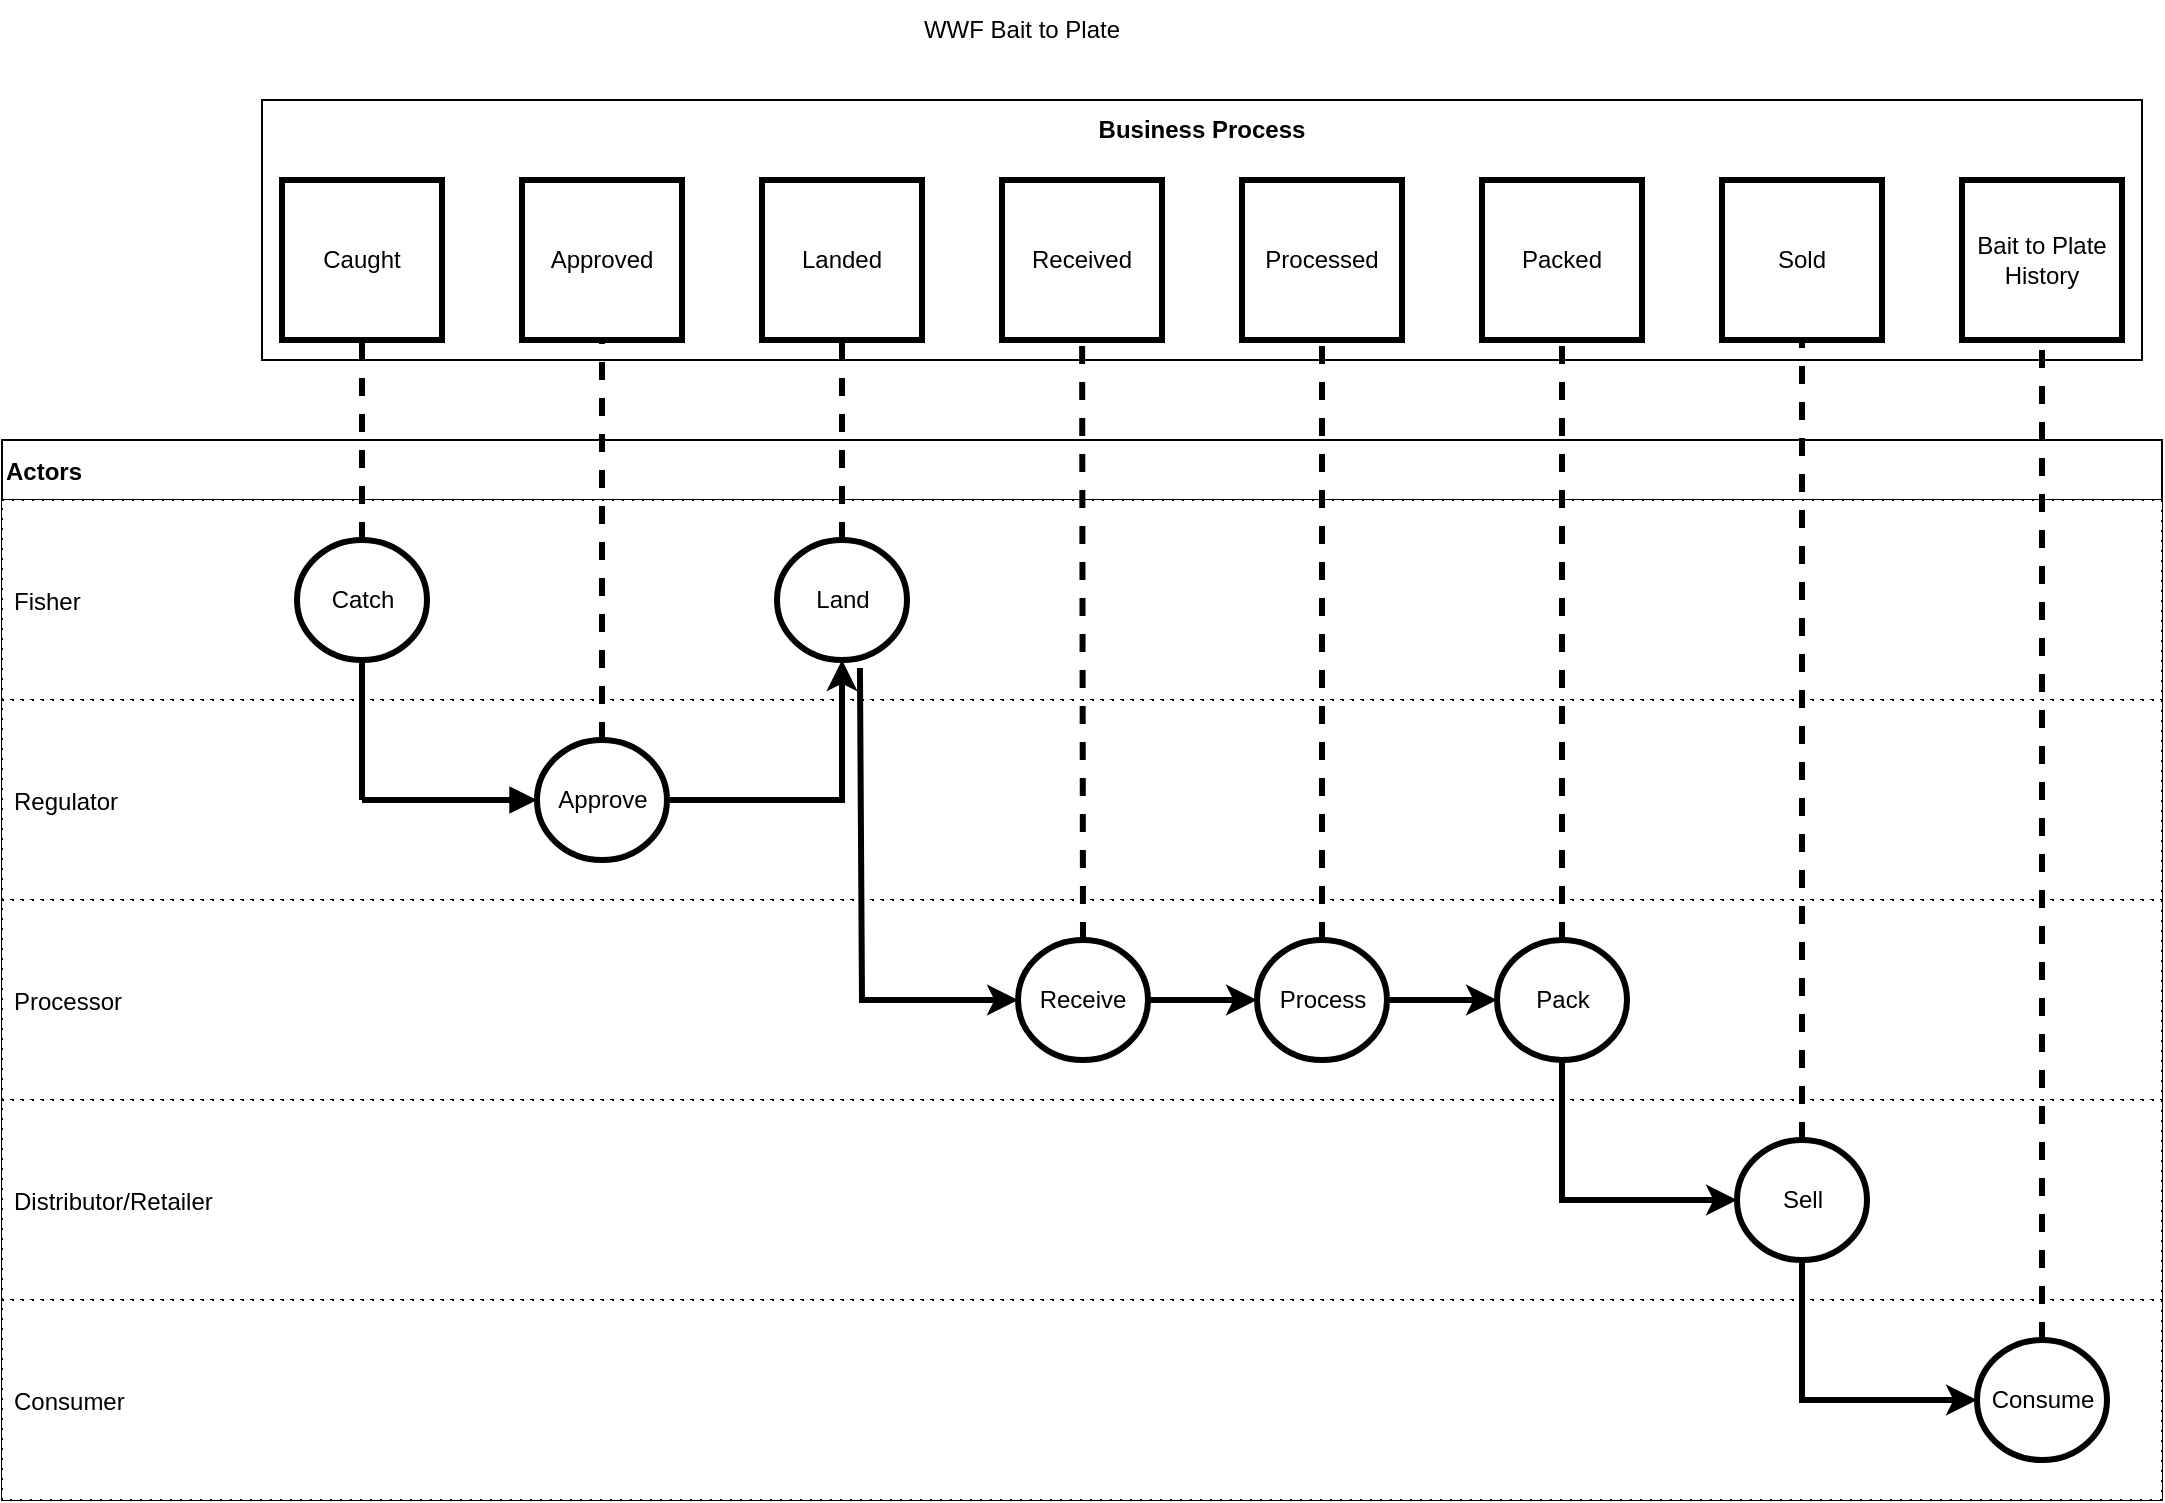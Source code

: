 <mxfile version="17.5.0" type="github">
  <diagram name="Page-1" id="13e1069c-82ec-6db2-03f1-153e76fe0fe0">
    <mxGraphModel dx="1426" dy="792" grid="1" gridSize="10" guides="1" tooltips="1" connect="1" arrows="1" fold="1" page="1" pageScale="1" pageWidth="1100" pageHeight="850" background="none" math="0" shadow="0">
      <root>
        <mxCell id="0" />
        <mxCell id="1" parent="0" />
        <mxCell id="y29E7LGczWHBJR3IAo6A-11" value="Actors" style="swimlane;fontStyle=1;childLayout=stackLayout;horizontal=1;startSize=30;horizontalStack=0;resizeParent=1;resizeParentMax=0;resizeLast=0;collapsible=1;marginBottom=0;flipH=0;flipV=0;direction=east;align=left;" vertex="1" parent="1">
          <mxGeometry x="10" y="230" width="1080" height="530" as="geometry">
            <mxRectangle x="10" y="200" width="70" height="30" as="alternateBounds" />
          </mxGeometry>
        </mxCell>
        <mxCell id="y29E7LGczWHBJR3IAo6A-12" value="Fisher" style="text;strokeColor=default;fillColor=default;align=left;verticalAlign=middle;spacingLeft=4;spacingRight=4;overflow=hidden;points=[[0,0.5],[1,0.5]];portConstraint=eastwest;rotatable=0;dashed=1;dashPattern=1 4;" vertex="1" parent="y29E7LGczWHBJR3IAo6A-11">
          <mxGeometry y="30" width="1080" height="100" as="geometry" />
        </mxCell>
        <mxCell id="y29E7LGczWHBJR3IAo6A-13" value="Regulator" style="text;strokeColor=default;fillColor=default;align=left;verticalAlign=middle;spacingLeft=4;spacingRight=4;overflow=hidden;points=[[0,0.5],[1,0.5]];portConstraint=eastwest;rotatable=0;dashed=1;dashPattern=1 4;" vertex="1" parent="y29E7LGczWHBJR3IAo6A-11">
          <mxGeometry y="130" width="1080" height="100" as="geometry" />
        </mxCell>
        <mxCell id="y29E7LGczWHBJR3IAo6A-14" value="Processor" style="text;strokeColor=default;fillColor=default;align=left;verticalAlign=middle;spacingLeft=4;spacingRight=4;overflow=hidden;points=[[0,0.5],[1,0.5]];portConstraint=eastwest;rotatable=0;dashed=1;dashPattern=1 4;" vertex="1" parent="y29E7LGczWHBJR3IAo6A-11">
          <mxGeometry y="230" width="1080" height="100" as="geometry" />
        </mxCell>
        <mxCell id="y29E7LGczWHBJR3IAo6A-16" value="Distributor/Retailer" style="text;strokeColor=default;fillColor=default;align=left;verticalAlign=middle;spacingLeft=4;spacingRight=4;overflow=hidden;points=[[0,0.5],[1,0.5]];portConstraint=eastwest;rotatable=0;dashed=1;dashPattern=1 4;" vertex="1" parent="y29E7LGczWHBJR3IAo6A-11">
          <mxGeometry y="330" width="1080" height="100" as="geometry" />
        </mxCell>
        <mxCell id="y29E7LGczWHBJR3IAo6A-17" value="Consumer" style="text;strokeColor=default;fillColor=default;align=left;verticalAlign=middle;spacingLeft=4;spacingRight=4;overflow=hidden;points=[[0,0.5],[1,0.5]];portConstraint=eastwest;rotatable=0;dashed=1;dashPattern=1 4;" vertex="1" parent="y29E7LGczWHBJR3IAo6A-11">
          <mxGeometry y="430" width="1080" height="100" as="geometry" />
        </mxCell>
        <mxCell id="y29E7LGczWHBJR3IAo6A-52" value="" style="rounded=0;whiteSpace=wrap;html=1;fillColor=none;" vertex="1" parent="1">
          <mxGeometry x="140" y="60" width="940" height="130" as="geometry" />
        </mxCell>
        <mxCell id="y29E7LGczWHBJR3IAo6A-1" value="&lt;div&gt;WWF Bait to Plate&lt;/div&gt;" style="text;html=1;strokeColor=none;fillColor=none;align=center;verticalAlign=middle;whiteSpace=wrap;rounded=0;" vertex="1" parent="1">
          <mxGeometry x="430" y="10" width="180" height="30" as="geometry" />
        </mxCell>
        <mxCell id="y29E7LGczWHBJR3IAo6A-3" value="&lt;div&gt;Caught&lt;/div&gt;" style="whiteSpace=wrap;html=1;aspect=fixed;strokeWidth=3;" vertex="1" parent="1">
          <mxGeometry x="150" y="100" width="80" height="80" as="geometry" />
        </mxCell>
        <mxCell id="y29E7LGczWHBJR3IAo6A-4" value="&lt;div&gt;Approved&lt;/div&gt;" style="whiteSpace=wrap;html=1;aspect=fixed;strokeWidth=3;" vertex="1" parent="1">
          <mxGeometry x="270" y="100" width="80" height="80" as="geometry" />
        </mxCell>
        <mxCell id="y29E7LGczWHBJR3IAo6A-5" value="&lt;div&gt;Landed&lt;/div&gt;" style="whiteSpace=wrap;html=1;aspect=fixed;strokeWidth=3;" vertex="1" parent="1">
          <mxGeometry x="390" y="100" width="80" height="80" as="geometry" />
        </mxCell>
        <mxCell id="y29E7LGczWHBJR3IAo6A-6" value="Received" style="whiteSpace=wrap;html=1;aspect=fixed;strokeWidth=3;" vertex="1" parent="1">
          <mxGeometry x="510" y="100" width="80" height="80" as="geometry" />
        </mxCell>
        <mxCell id="y29E7LGczWHBJR3IAo6A-7" value="Processed" style="whiteSpace=wrap;html=1;aspect=fixed;strokeWidth=3;" vertex="1" parent="1">
          <mxGeometry x="630" y="100" width="80" height="80" as="geometry" />
        </mxCell>
        <mxCell id="y29E7LGczWHBJR3IAo6A-8" value="Packed" style="whiteSpace=wrap;html=1;aspect=fixed;strokeWidth=3;" vertex="1" parent="1">
          <mxGeometry x="750" y="100" width="80" height="80" as="geometry" />
        </mxCell>
        <mxCell id="y29E7LGczWHBJR3IAo6A-9" value="Sold" style="whiteSpace=wrap;html=1;aspect=fixed;strokeWidth=3;" vertex="1" parent="1">
          <mxGeometry x="870" y="100" width="80" height="80" as="geometry" />
        </mxCell>
        <mxCell id="y29E7LGczWHBJR3IAo6A-10" value="Bait to Plate History" style="whiteSpace=wrap;html=1;aspect=fixed;strokeWidth=3;" vertex="1" parent="1">
          <mxGeometry x="990" y="100" width="80" height="80" as="geometry" />
        </mxCell>
        <mxCell id="y29E7LGczWHBJR3IAo6A-53" value="&lt;div&gt;&lt;span&gt;&lt;strong&gt;Business Process&lt;/strong&gt;&lt;/span&gt;&lt;/div&gt;" style="text;html=1;strokeColor=none;fillColor=none;align=center;verticalAlign=middle;whiteSpace=wrap;rounded=0;" vertex="1" parent="1">
          <mxGeometry x="530" y="60" width="160" height="30" as="geometry" />
        </mxCell>
        <mxCell id="y29E7LGczWHBJR3IAo6A-56" style="orthogonalLoop=1;jettySize=auto;html=1;dashed=1;rounded=1;strokeColor=default;endArrow=none;endFill=0;strokeWidth=3;" edge="1" parent="1" source="y29E7LGczWHBJR3IAo6A-55" target="y29E7LGczWHBJR3IAo6A-3">
          <mxGeometry relative="1" as="geometry" />
        </mxCell>
        <mxCell id="y29E7LGczWHBJR3IAo6A-58" style="edgeStyle=none;rounded=1;orthogonalLoop=1;jettySize=auto;html=1;endArrow=none;endFill=0;strokeColor=default;strokeWidth=3;" edge="1" parent="1" source="y29E7LGczWHBJR3IAo6A-55">
          <mxGeometry relative="1" as="geometry">
            <mxPoint x="190" y="410" as="targetPoint" />
          </mxGeometry>
        </mxCell>
        <mxCell id="y29E7LGczWHBJR3IAo6A-55" value="&lt;div&gt;Catch&lt;/div&gt;" style="ellipse;whiteSpace=wrap;html=1;strokeColor=default;fillColor=default;strokeWidth=3;" vertex="1" parent="1">
          <mxGeometry x="157.5" y="280" width="65" height="60" as="geometry" />
        </mxCell>
        <mxCell id="y29E7LGczWHBJR3IAo6A-59" style="edgeStyle=none;rounded=1;orthogonalLoop=1;jettySize=auto;html=1;endArrow=none;endFill=0;strokeColor=default;startArrow=block;startFill=1;strokeWidth=3;" edge="1" parent="1" source="y29E7LGczWHBJR3IAo6A-57">
          <mxGeometry relative="1" as="geometry">
            <mxPoint x="190" y="410" as="targetPoint" />
          </mxGeometry>
        </mxCell>
        <mxCell id="y29E7LGczWHBJR3IAo6A-60" style="edgeStyle=none;rounded=1;orthogonalLoop=1;jettySize=auto;html=1;dashed=1;startArrow=none;startFill=0;endArrow=none;endFill=0;strokeColor=default;strokeWidth=3;" edge="1" parent="1" source="y29E7LGczWHBJR3IAo6A-57" target="y29E7LGczWHBJR3IAo6A-4">
          <mxGeometry relative="1" as="geometry" />
        </mxCell>
        <mxCell id="y29E7LGczWHBJR3IAo6A-57" value="Approve" style="ellipse;whiteSpace=wrap;html=1;strokeColor=default;fillColor=default;strokeWidth=3;" vertex="1" parent="1">
          <mxGeometry x="277.5" y="380" width="65" height="60" as="geometry" />
        </mxCell>
        <mxCell id="y29E7LGczWHBJR3IAo6A-62" style="edgeStyle=none;rounded=1;orthogonalLoop=1;jettySize=auto;html=1;entryX=0.5;entryY=1;entryDx=0;entryDy=0;dashed=1;startArrow=none;startFill=0;endArrow=none;endFill=0;strokeColor=default;strokeWidth=3;" edge="1" parent="1" source="y29E7LGczWHBJR3IAo6A-61" target="y29E7LGczWHBJR3IAo6A-5">
          <mxGeometry relative="1" as="geometry" />
        </mxCell>
        <mxCell id="y29E7LGczWHBJR3IAo6A-82" style="edgeStyle=none;rounded=0;orthogonalLoop=1;jettySize=auto;html=1;startArrow=classic;startFill=1;endArrow=none;endFill=0;strokeColor=default;strokeWidth=3;" edge="1" parent="1" source="y29E7LGczWHBJR3IAo6A-61" target="y29E7LGczWHBJR3IAo6A-57">
          <mxGeometry relative="1" as="geometry">
            <Array as="points">
              <mxPoint x="430" y="410" />
            </Array>
          </mxGeometry>
        </mxCell>
        <mxCell id="y29E7LGczWHBJR3IAo6A-61" value="Land" style="ellipse;whiteSpace=wrap;html=1;strokeColor=default;fillColor=default;strokeWidth=3;" vertex="1" parent="1">
          <mxGeometry x="397.5" y="280" width="65" height="60" as="geometry" />
        </mxCell>
        <mxCell id="y29E7LGczWHBJR3IAo6A-67" style="edgeStyle=none;rounded=0;orthogonalLoop=1;jettySize=auto;html=1;startArrow=classic;startFill=1;endArrow=none;endFill=0;strokeColor=default;entryX=0.638;entryY=1.067;entryDx=0;entryDy=0;entryPerimeter=0;strokeWidth=3;" edge="1" parent="1" source="y29E7LGczWHBJR3IAo6A-65" target="y29E7LGczWHBJR3IAo6A-61">
          <mxGeometry relative="1" as="geometry">
            <mxPoint x="360" y="510" as="targetPoint" />
            <Array as="points">
              <mxPoint x="440" y="510" />
            </Array>
          </mxGeometry>
        </mxCell>
        <mxCell id="y29E7LGczWHBJR3IAo6A-68" style="edgeStyle=none;rounded=0;orthogonalLoop=1;jettySize=auto;html=1;dashed=1;startArrow=none;startFill=0;endArrow=none;endFill=0;strokeColor=default;strokeWidth=3;" edge="1" parent="1" source="y29E7LGczWHBJR3IAo6A-65" target="y29E7LGczWHBJR3IAo6A-6">
          <mxGeometry relative="1" as="geometry" />
        </mxCell>
        <mxCell id="y29E7LGczWHBJR3IAo6A-65" value="Receive" style="ellipse;whiteSpace=wrap;html=1;strokeColor=default;fillColor=default;strokeWidth=3;" vertex="1" parent="1">
          <mxGeometry x="518" y="480" width="65" height="60" as="geometry" />
        </mxCell>
        <mxCell id="y29E7LGczWHBJR3IAo6A-71" style="edgeStyle=none;rounded=0;orthogonalLoop=1;jettySize=auto;html=1;entryX=1;entryY=0.5;entryDx=0;entryDy=0;startArrow=classic;startFill=1;endArrow=none;endFill=0;strokeColor=default;strokeWidth=3;" edge="1" parent="1" source="y29E7LGczWHBJR3IAo6A-69" target="y29E7LGczWHBJR3IAo6A-65">
          <mxGeometry relative="1" as="geometry" />
        </mxCell>
        <mxCell id="y29E7LGczWHBJR3IAo6A-74" style="edgeStyle=none;rounded=0;orthogonalLoop=1;jettySize=auto;html=1;entryX=0.5;entryY=1;entryDx=0;entryDy=0;dashed=1;startArrow=none;startFill=0;endArrow=none;endFill=0;strokeColor=default;strokeWidth=3;" edge="1" parent="1" source="y29E7LGczWHBJR3IAo6A-69" target="y29E7LGczWHBJR3IAo6A-7">
          <mxGeometry relative="1" as="geometry" />
        </mxCell>
        <mxCell id="y29E7LGczWHBJR3IAo6A-69" value="Process" style="ellipse;whiteSpace=wrap;html=1;strokeColor=default;fillColor=default;strokeWidth=3;" vertex="1" parent="1">
          <mxGeometry x="637.5" y="480" width="65" height="60" as="geometry" />
        </mxCell>
        <mxCell id="y29E7LGczWHBJR3IAo6A-73" style="edgeStyle=none;rounded=0;orthogonalLoop=1;jettySize=auto;html=1;entryX=1;entryY=0.5;entryDx=0;entryDy=0;startArrow=classic;startFill=1;endArrow=none;endFill=0;strokeColor=default;strokeWidth=3;" edge="1" parent="1" source="y29E7LGczWHBJR3IAo6A-72" target="y29E7LGczWHBJR3IAo6A-69">
          <mxGeometry relative="1" as="geometry" />
        </mxCell>
        <mxCell id="y29E7LGczWHBJR3IAo6A-75" style="edgeStyle=none;rounded=0;orthogonalLoop=1;jettySize=auto;html=1;entryX=0.5;entryY=1;entryDx=0;entryDy=0;dashed=1;startArrow=none;startFill=0;endArrow=none;endFill=0;strokeColor=default;strokeWidth=3;" edge="1" parent="1" source="y29E7LGczWHBJR3IAo6A-72" target="y29E7LGczWHBJR3IAo6A-8">
          <mxGeometry relative="1" as="geometry" />
        </mxCell>
        <mxCell id="y29E7LGczWHBJR3IAo6A-72" value="Pack" style="ellipse;whiteSpace=wrap;html=1;strokeColor=default;fillColor=default;strokeWidth=3;" vertex="1" parent="1">
          <mxGeometry x="757.5" y="480" width="65" height="60" as="geometry" />
        </mxCell>
        <mxCell id="y29E7LGczWHBJR3IAo6A-77" style="edgeStyle=none;rounded=0;orthogonalLoop=1;jettySize=auto;html=1;startArrow=classic;startFill=1;endArrow=none;endFill=0;strokeColor=default;entryX=0.5;entryY=1;entryDx=0;entryDy=0;strokeWidth=3;" edge="1" parent="1" source="y29E7LGczWHBJR3IAo6A-76" target="y29E7LGczWHBJR3IAo6A-72">
          <mxGeometry relative="1" as="geometry">
            <mxPoint x="730" y="610" as="targetPoint" />
            <Array as="points">
              <mxPoint x="790" y="610" />
            </Array>
          </mxGeometry>
        </mxCell>
        <mxCell id="y29E7LGczWHBJR3IAo6A-78" style="edgeStyle=none;rounded=0;orthogonalLoop=1;jettySize=auto;html=1;entryX=0.5;entryY=1;entryDx=0;entryDy=0;dashed=1;startArrow=none;startFill=0;endArrow=none;endFill=0;strokeColor=default;strokeWidth=3;" edge="1" parent="1" source="y29E7LGczWHBJR3IAo6A-76" target="y29E7LGczWHBJR3IAo6A-9">
          <mxGeometry relative="1" as="geometry" />
        </mxCell>
        <mxCell id="y29E7LGczWHBJR3IAo6A-76" value="Sell" style="ellipse;whiteSpace=wrap;html=1;strokeColor=default;fillColor=default;strokeWidth=3;" vertex="1" parent="1">
          <mxGeometry x="877.5" y="580" width="65" height="60" as="geometry" />
        </mxCell>
        <mxCell id="y29E7LGczWHBJR3IAo6A-80" style="edgeStyle=none;rounded=0;orthogonalLoop=1;jettySize=auto;html=1;dashed=1;startArrow=none;startFill=0;endArrow=none;endFill=0;strokeColor=default;strokeWidth=3;" edge="1" parent="1" source="y29E7LGczWHBJR3IAo6A-79" target="y29E7LGczWHBJR3IAo6A-10">
          <mxGeometry relative="1" as="geometry" />
        </mxCell>
        <mxCell id="y29E7LGczWHBJR3IAo6A-81" style="edgeStyle=none;rounded=0;orthogonalLoop=1;jettySize=auto;html=1;startArrow=classic;startFill=1;endArrow=none;endFill=0;strokeColor=default;entryX=0.5;entryY=1;entryDx=0;entryDy=0;strokeWidth=3;" edge="1" parent="1" source="y29E7LGczWHBJR3IAo6A-79" target="y29E7LGczWHBJR3IAo6A-76">
          <mxGeometry relative="1" as="geometry">
            <mxPoint x="810" y="710" as="targetPoint" />
            <Array as="points">
              <mxPoint x="910" y="710" />
            </Array>
          </mxGeometry>
        </mxCell>
        <mxCell id="y29E7LGczWHBJR3IAo6A-79" value="Consume" style="ellipse;whiteSpace=wrap;html=1;strokeColor=default;fillColor=default;strokeWidth=3;" vertex="1" parent="1">
          <mxGeometry x="997.5" y="680" width="65" height="60" as="geometry" />
        </mxCell>
      </root>
    </mxGraphModel>
  </diagram>
</mxfile>
